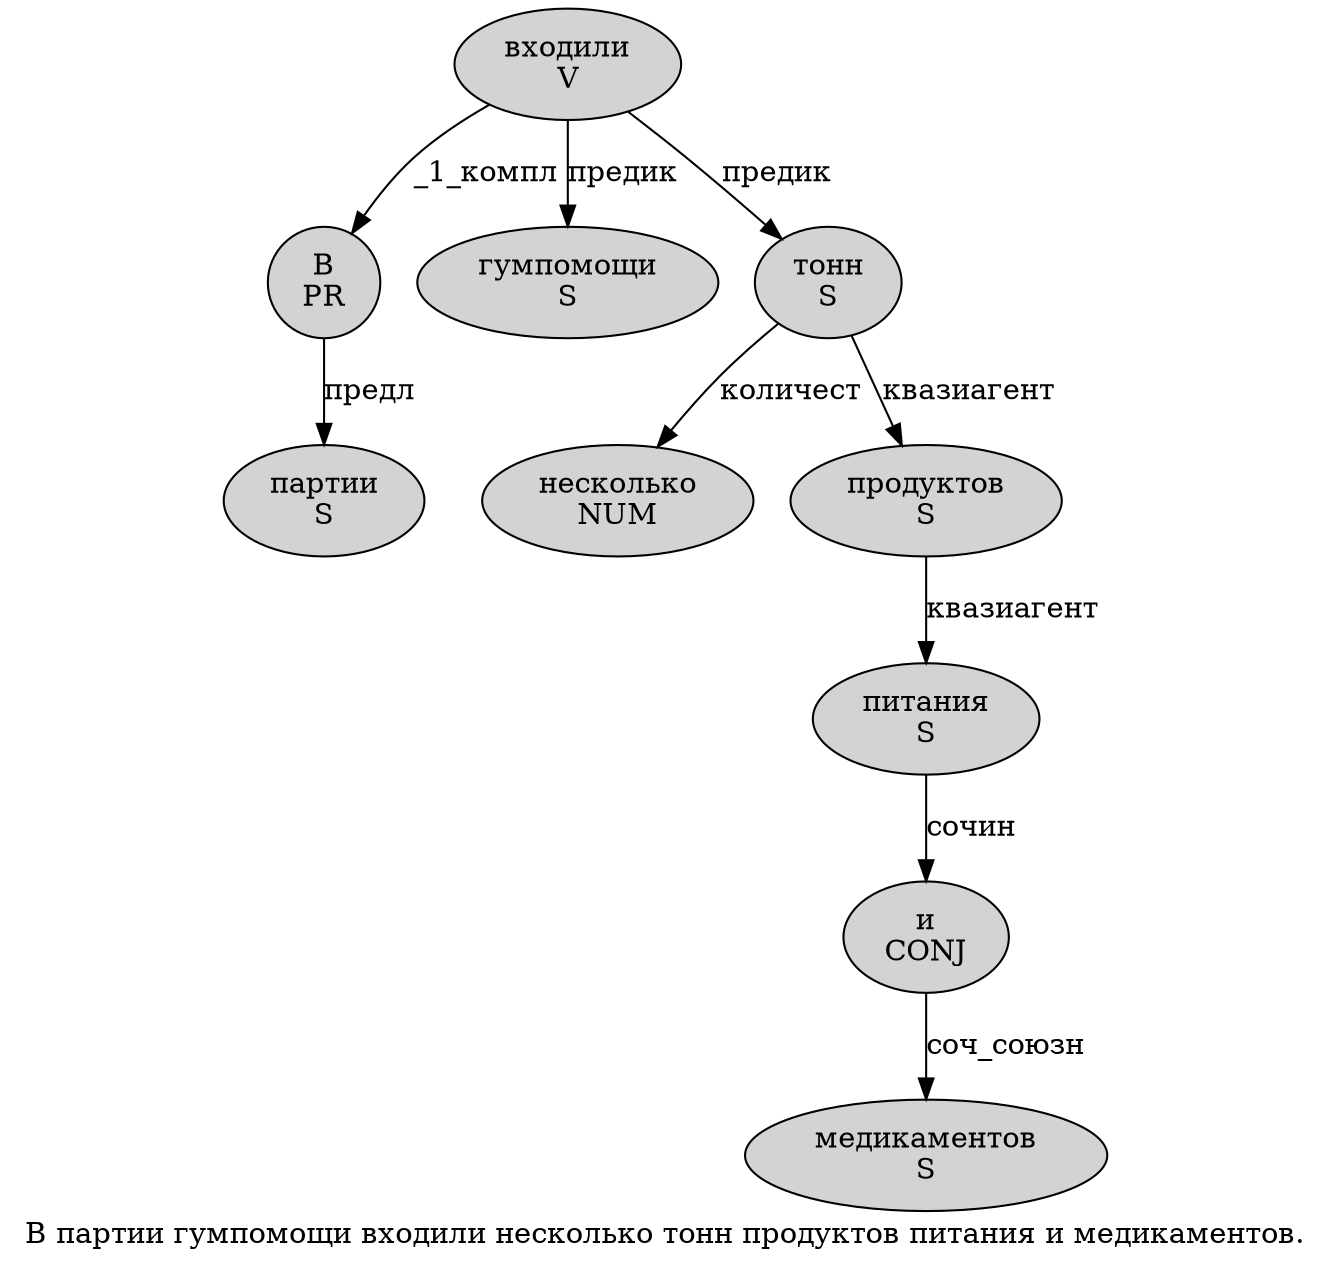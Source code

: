 digraph SENTENCE_523 {
	graph [label="В партии гумпомощи входили несколько тонн продуктов питания и медикаментов."]
	node [style=filled]
		0 [label="В
PR" color="" fillcolor=lightgray penwidth=1 shape=ellipse]
		1 [label="партии
S" color="" fillcolor=lightgray penwidth=1 shape=ellipse]
		2 [label="гумпомощи
S" color="" fillcolor=lightgray penwidth=1 shape=ellipse]
		3 [label="входили
V" color="" fillcolor=lightgray penwidth=1 shape=ellipse]
		4 [label="несколько
NUM" color="" fillcolor=lightgray penwidth=1 shape=ellipse]
		5 [label="тонн
S" color="" fillcolor=lightgray penwidth=1 shape=ellipse]
		6 [label="продуктов
S" color="" fillcolor=lightgray penwidth=1 shape=ellipse]
		7 [label="питания
S" color="" fillcolor=lightgray penwidth=1 shape=ellipse]
		8 [label="и
CONJ" color="" fillcolor=lightgray penwidth=1 shape=ellipse]
		9 [label="медикаментов
S" color="" fillcolor=lightgray penwidth=1 shape=ellipse]
			5 -> 4 [label="количест"]
			5 -> 6 [label="квазиагент"]
			3 -> 0 [label="_1_компл"]
			3 -> 2 [label="предик"]
			3 -> 5 [label="предик"]
			0 -> 1 [label="предл"]
			8 -> 9 [label="соч_союзн"]
			7 -> 8 [label="сочин"]
			6 -> 7 [label="квазиагент"]
}